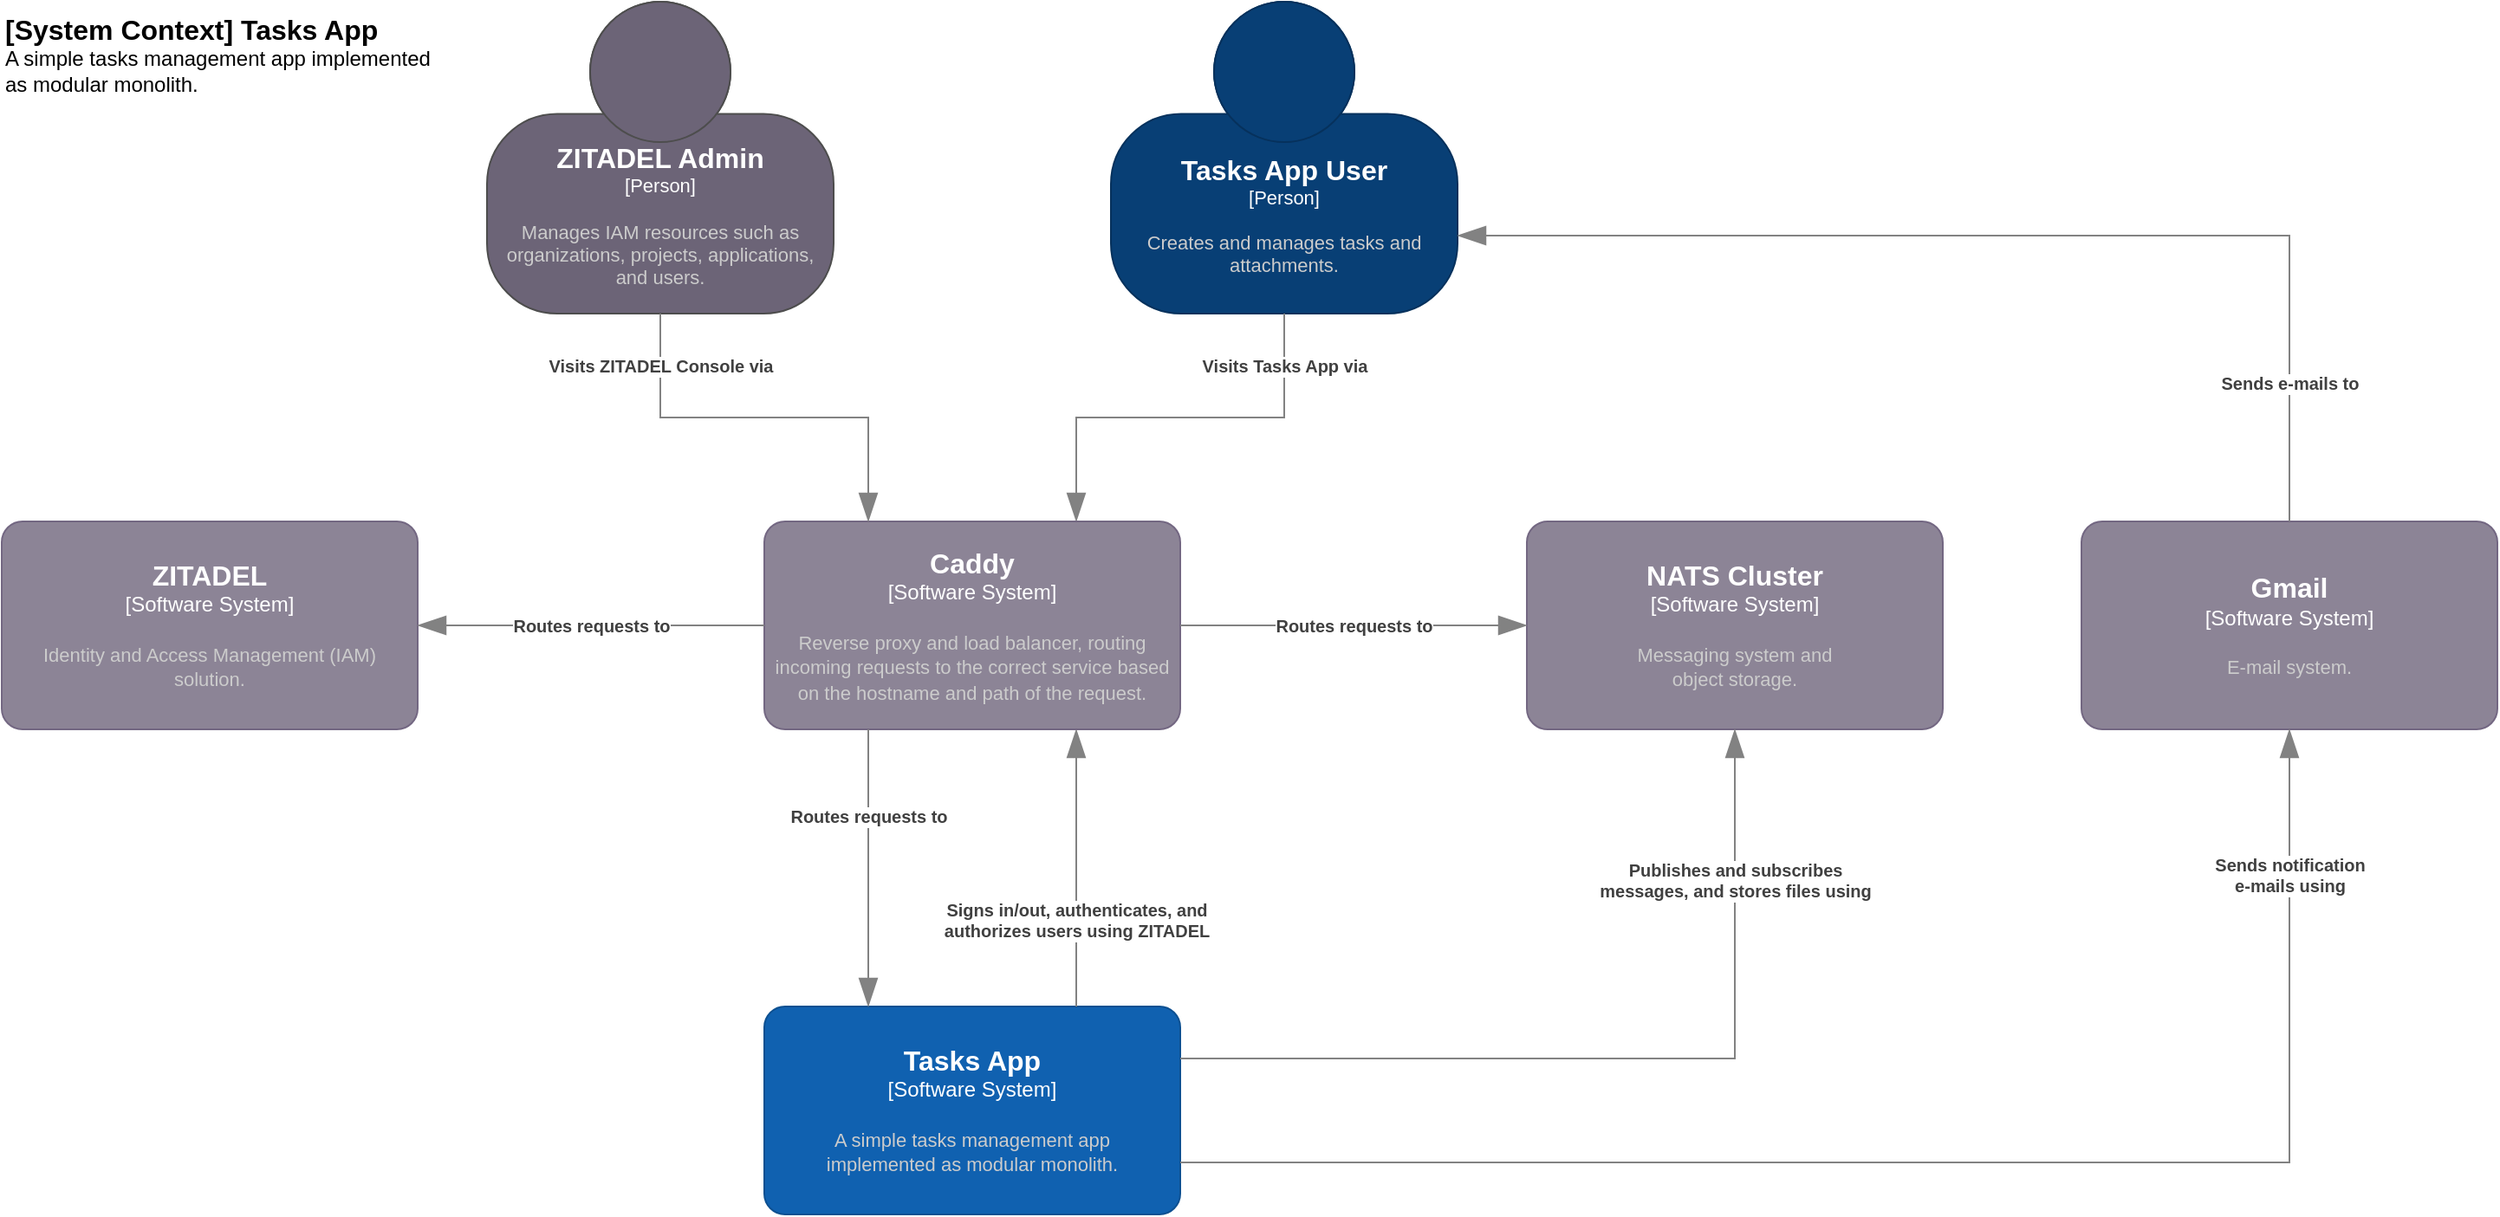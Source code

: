 <mxfile version="22.1.21" type="device" pages="3">
  <diagram name="System Context" id="XlPYS_4A5VnmCC2oOMkV">
    <mxGraphModel dx="1546" dy="1774" grid="1" gridSize="10" guides="1" tooltips="1" connect="1" arrows="1" fold="1" page="1" pageScale="1" pageWidth="1169" pageHeight="827" math="0" shadow="0">
      <root>
        <mxCell id="0" />
        <mxCell id="1" parent="0" />
        <object placeholders="1" c4Name="Tasks App User" c4Type="Person" c4Description="Creates and manages tasks and attachments." label="&lt;font style=&quot;font-size: 16px&quot;&gt;&lt;b&gt;%c4Name%&lt;/b&gt;&lt;/font&gt;&lt;div&gt;[%c4Type%]&lt;/div&gt;&lt;br&gt;&lt;div&gt;&lt;font style=&quot;font-size: 11px&quot;&gt;&lt;font color=&quot;#cccccc&quot;&gt;%c4Description%&lt;/font&gt;&lt;/div&gt;" id="_h9xBImqfTWDxrtv3yON-1">
          <mxCell style="html=1;fontSize=11;dashed=0;whiteSpace=wrap;fillColor=#083F75;strokeColor=#06315C;fontColor=#ffffff;shape=mxgraph.c4.person2;align=center;metaEdit=1;points=[[0.5,0,0],[1,0.5,0],[1,0.75,0],[0.75,1,0],[0.5,1,0],[0.25,1,0],[0,0.75,0],[0,0.5,0]];resizable=0;" parent="1" vertex="1">
            <mxGeometry x="680" y="-780" width="200" height="180" as="geometry" />
          </mxCell>
        </object>
        <object placeholders="1" c4Name="Tasks App" c4Type="Software System" c4Description="A simple tasks management app&#xa;implemented as modular monolith." label="&lt;font style=&quot;font-size: 16px&quot;&gt;&lt;b&gt;%c4Name%&lt;/b&gt;&lt;/font&gt;&lt;div&gt;[%c4Type%]&lt;/div&gt;&lt;br&gt;&lt;div&gt;&lt;font style=&quot;font-size: 11px&quot;&gt;&lt;font color=&quot;#cccccc&quot;&gt;%c4Description%&lt;/font&gt;&lt;/div&gt;" id="_h9xBImqfTWDxrtv3yON-2">
          <mxCell style="rounded=1;whiteSpace=wrap;html=1;labelBackgroundColor=none;fillColor=#1061B0;fontColor=#ffffff;align=center;arcSize=10;strokeColor=#0D5091;metaEdit=1;resizable=0;points=[[0.25,0,0],[0.5,0,0],[0.75,0,0],[1,0.25,0],[1,0.5,0],[1,0.75,0],[0.75,1,0],[0.5,1,0],[0.25,1,0],[0,0.75,0],[0,0.5,0],[0,0.25,0]];" parent="1" vertex="1">
            <mxGeometry x="480" y="-200" width="240" height="120" as="geometry" />
          </mxCell>
        </object>
        <object placeholders="1" c4Name="Gmail" c4Type="Software System" c4Description="E-mail system." label="&lt;font style=&quot;font-size: 16px&quot;&gt;&lt;b&gt;%c4Name%&lt;/b&gt;&lt;/font&gt;&lt;div&gt;[%c4Type%]&lt;/div&gt;&lt;br&gt;&lt;div&gt;&lt;font style=&quot;font-size: 11px&quot;&gt;&lt;font color=&quot;#cccccc&quot;&gt;%c4Description%&lt;/font&gt;&lt;/div&gt;" id="_h9xBImqfTWDxrtv3yON-5">
          <mxCell style="rounded=1;whiteSpace=wrap;html=1;labelBackgroundColor=none;fillColor=#8C8496;fontColor=#ffffff;align=center;arcSize=10;strokeColor=#736782;metaEdit=1;resizable=0;points=[[0.25,0,0],[0.5,0,0],[0.75,0,0],[1,0.25,0],[1,0.5,0],[1,0.75,0],[0.75,1,0],[0.5,1,0],[0.25,1,0],[0,0.75,0],[0,0.5,0],[0,0.25,0]];" parent="1" vertex="1">
            <mxGeometry x="1240" y="-480" width="240" height="120" as="geometry" />
          </mxCell>
        </object>
        <object placeholders="1" c4Name="NATS Cluster" c4Type="Software System" c4Description="Messaging system and&#xa;object storage." label="&lt;font style=&quot;font-size: 16px&quot;&gt;&lt;b&gt;%c4Name%&lt;/b&gt;&lt;/font&gt;&lt;div&gt;[%c4Type%]&lt;/div&gt;&lt;br&gt;&lt;div&gt;&lt;font style=&quot;font-size: 11px&quot;&gt;&lt;font color=&quot;#cccccc&quot;&gt;%c4Description%&lt;/font&gt;&lt;/div&gt;" id="_h9xBImqfTWDxrtv3yON-8">
          <mxCell style="rounded=1;whiteSpace=wrap;html=1;labelBackgroundColor=none;fillColor=#8C8496;fontColor=#ffffff;align=center;arcSize=10;strokeColor=#736782;metaEdit=1;resizable=0;points=[[0.25,0,0],[0.5,0,0],[0.75,0,0],[1,0.25,0],[1,0.5,0],[1,0.75,0],[0.75,1,0],[0.5,1,0],[0.25,1,0],[0,0.75,0],[0,0.5,0],[0,0.25,0]];" parent="1" vertex="1">
            <mxGeometry x="920" y="-480" width="240" height="120" as="geometry" />
          </mxCell>
        </object>
        <object placeholders="1" c4Name="ZITADEL" c4Type="Software System" c4Description="Identity and Access Management (IAM)&#xa;solution." label="&lt;font style=&quot;font-size: 16px&quot;&gt;&lt;b&gt;%c4Name%&lt;/b&gt;&lt;/font&gt;&lt;div&gt;[%c4Type%]&lt;/div&gt;&lt;br&gt;&lt;div&gt;&lt;font style=&quot;font-size: 11px&quot;&gt;&lt;font color=&quot;#cccccc&quot;&gt;%c4Description%&lt;/font&gt;&lt;/div&gt;" id="_h9xBImqfTWDxrtv3yON-11">
          <mxCell style="rounded=1;whiteSpace=wrap;html=1;labelBackgroundColor=none;fillColor=#8C8496;fontColor=#ffffff;align=center;arcSize=10;strokeColor=#736782;metaEdit=1;resizable=0;points=[[0.25,0,0],[0.5,0,0],[0.75,0,0],[1,0.25,0],[1,0.5,0],[1,0.75,0],[0.75,1,0],[0.5,1,0],[0.25,1,0],[0,0.75,0],[0,0.5,0],[0,0.25,0]];" parent="1" vertex="1">
            <mxGeometry x="40" y="-480" width="240" height="120" as="geometry" />
          </mxCell>
        </object>
        <object placeholders="1" c4Name="[System Context] Tasks App" c4Type="ContainerScopeBoundary" c4Description="A simple tasks management app implemented as modular monolith." label="&lt;font style=&quot;font-size: 16px&quot;&gt;&lt;b&gt;&lt;div style=&quot;text-align: left&quot;&gt;%c4Name%&lt;/div&gt;&lt;/b&gt;&lt;/font&gt;&lt;div style=&quot;text-align: left&quot;&gt;%c4Description%&lt;/div&gt;" id="_h9xBImqfTWDxrtv3yON-14">
          <mxCell style="text;html=1;strokeColor=none;fillColor=none;align=left;verticalAlign=top;whiteSpace=wrap;rounded=0;metaEdit=1;allowArrows=0;resizable=1;rotatable=0;connectable=0;recursiveResize=0;expand=0;pointerEvents=0;points=[[0.25,0,0],[0.5,0,0],[0.75,0,0],[1,0.25,0],[1,0.5,0],[1,0.75,0],[0.75,1,0],[0.5,1,0],[0.25,1,0],[0,0.75,0],[0,0.5,0],[0,0.25,0]];" parent="1" vertex="1">
            <mxGeometry x="40" y="-780" width="260" height="40" as="geometry" />
          </mxCell>
        </object>
        <object placeholders="1" c4Type="Relationship" c4Description="Visits Tasks App via" label="&lt;div style=&quot;text-align: left&quot;&gt;&lt;div style=&quot;text-align: center&quot;&gt;&lt;b&gt;%c4Description%&lt;/b&gt;&lt;/div&gt;" id="_h9xBImqfTWDxrtv3yON-15">
          <mxCell style="endArrow=blockThin;html=1;fontSize=10;fontColor=#404040;strokeWidth=1;endFill=1;strokeColor=#828282;elbow=vertical;metaEdit=1;endSize=14;startSize=14;jumpStyle=arc;jumpSize=16;rounded=0;edgeStyle=orthogonalEdgeStyle;exitX=0.5;exitY=1;exitDx=0;exitDy=0;exitPerimeter=0;entryX=0.75;entryY=0;entryDx=0;entryDy=0;entryPerimeter=0;" parent="1" source="_h9xBImqfTWDxrtv3yON-1" target="1idBRw_XjIt5uB5Uh0W1-1" edge="1">
            <mxGeometry x="-0.75" width="240" relative="1" as="geometry">
              <mxPoint x="400" y="-80" as="sourcePoint" />
              <mxPoint x="640" y="-80" as="targetPoint" />
              <mxPoint as="offset" />
            </mxGeometry>
          </mxCell>
        </object>
        <object placeholders="1" c4Type="Relationship" c4Description="Sends notification&#xa;e-mails using" label="&lt;div style=&quot;text-align: left&quot;&gt;&lt;div style=&quot;text-align: center&quot;&gt;&lt;b&gt;%c4Description%&lt;/b&gt;&lt;/div&gt;" id="_h9xBImqfTWDxrtv3yON-16">
          <mxCell style="endArrow=blockThin;html=1;fontSize=10;fontColor=#404040;strokeWidth=1;endFill=1;strokeColor=#828282;elbow=vertical;metaEdit=1;endSize=14;startSize=14;jumpStyle=arc;jumpSize=16;rounded=0;edgeStyle=orthogonalEdgeStyle;exitX=1;exitY=0.75;exitDx=0;exitDy=0;exitPerimeter=0;entryX=0.5;entryY=1;entryDx=0;entryDy=0;entryPerimeter=0;" parent="1" source="_h9xBImqfTWDxrtv3yON-2" target="_h9xBImqfTWDxrtv3yON-5" edge="1">
            <mxGeometry x="0.812" width="240" relative="1" as="geometry">
              <mxPoint x="740" y="-170.5" as="sourcePoint" />
              <mxPoint x="860" y="-110" as="targetPoint" />
              <mxPoint as="offset" />
            </mxGeometry>
          </mxCell>
        </object>
        <object placeholders="1" c4Type="Relationship" c4Description="Publishes and subscribes&#xa;messages, and stores files using" label="&lt;div style=&quot;text-align: left&quot;&gt;&lt;div style=&quot;text-align: center&quot;&gt;&lt;b&gt;%c4Description%&lt;/b&gt;&lt;/div&gt;" id="_h9xBImqfTWDxrtv3yON-17">
          <mxCell style="endArrow=blockThin;html=1;fontSize=10;fontColor=#404040;strokeWidth=1;endFill=1;strokeColor=#828282;elbow=vertical;metaEdit=1;endSize=14;startSize=14;jumpStyle=arc;jumpSize=16;rounded=0;edgeStyle=orthogonalEdgeStyle;entryX=0.5;entryY=1;entryDx=0;entryDy=0;entryPerimeter=0;exitX=1;exitY=0.25;exitDx=0;exitDy=0;exitPerimeter=0;" parent="1" source="_h9xBImqfTWDxrtv3yON-2" target="_h9xBImqfTWDxrtv3yON-8" edge="1">
            <mxGeometry x="0.66" width="240" relative="1" as="geometry">
              <mxPoint x="340" y="-80" as="sourcePoint" />
              <mxPoint x="580" y="-80" as="targetPoint" />
              <mxPoint as="offset" />
            </mxGeometry>
          </mxCell>
        </object>
        <object placeholders="1" c4Type="Relationship" c4Description="Signs in/out, authenticates, and&#xa;authorizes users using ZITADEL" label="&lt;div style=&quot;text-align: left&quot;&gt;&lt;div style=&quot;text-align: center&quot;&gt;&lt;b&gt;%c4Description%&lt;/b&gt;&lt;/div&gt;" id="_h9xBImqfTWDxrtv3yON-18">
          <mxCell style="endArrow=blockThin;html=1;fontSize=10;fontColor=#404040;strokeWidth=1;endFill=1;strokeColor=#828282;elbow=vertical;metaEdit=1;endSize=14;startSize=14;jumpStyle=arc;jumpSize=16;rounded=0;edgeStyle=orthogonalEdgeStyle;entryX=0.75;entryY=1;entryDx=0;entryDy=0;entryPerimeter=0;exitX=0.75;exitY=0;exitDx=0;exitDy=0;exitPerimeter=0;" parent="1" source="_h9xBImqfTWDxrtv3yON-2" target="1idBRw_XjIt5uB5Uh0W1-1" edge="1">
            <mxGeometry x="-0.375" width="240" relative="1" as="geometry">
              <mxPoint x="340" y="-80" as="sourcePoint" />
              <mxPoint x="580" y="-80" as="targetPoint" />
              <mxPoint as="offset" />
            </mxGeometry>
          </mxCell>
        </object>
        <object placeholders="1" c4Type="Relationship" c4Description="Sends e-mails to" label="&lt;div style=&quot;text-align: left&quot;&gt;&lt;div style=&quot;text-align: center&quot;&gt;&lt;b&gt;%c4Description%&lt;/b&gt;&lt;/div&gt;" id="_h9xBImqfTWDxrtv3yON-19">
          <mxCell style="endArrow=blockThin;html=1;fontSize=10;fontColor=#404040;strokeWidth=1;endFill=1;strokeColor=#828282;elbow=vertical;metaEdit=1;endSize=14;startSize=14;jumpStyle=arc;jumpSize=16;rounded=0;edgeStyle=orthogonalEdgeStyle;entryX=1;entryY=0.75;entryDx=0;entryDy=0;entryPerimeter=0;exitX=0.5;exitY=0;exitDx=0;exitDy=0;exitPerimeter=0;" parent="1" source="_h9xBImqfTWDxrtv3yON-5" target="_h9xBImqfTWDxrtv3yON-1" edge="1">
            <mxGeometry x="-0.752" width="240" relative="1" as="geometry">
              <mxPoint x="810" y="100" as="sourcePoint" />
              <mxPoint x="1140" y="-180.5" as="targetPoint" />
              <mxPoint as="offset" />
              <Array as="points">
                <mxPoint x="1360" y="-645" />
              </Array>
            </mxGeometry>
          </mxCell>
        </object>
        <object placeholders="1" c4Name="Caddy" c4Type="Software System" c4Description="Reverse proxy and load balancer, routing incoming requests to the correct service based on the hostname and path of the request." label="&lt;font style=&quot;font-size: 16px&quot;&gt;&lt;b&gt;%c4Name%&lt;/b&gt;&lt;/font&gt;&lt;div&gt;[%c4Type%]&lt;/div&gt;&lt;br&gt;&lt;div&gt;&lt;font style=&quot;font-size: 11px&quot;&gt;&lt;font color=&quot;#cccccc&quot;&gt;%c4Description%&lt;/font&gt;&lt;/div&gt;" id="1idBRw_XjIt5uB5Uh0W1-1">
          <mxCell style="rounded=1;whiteSpace=wrap;html=1;labelBackgroundColor=none;fillColor=#8C8496;fontColor=#ffffff;align=center;arcSize=10;strokeColor=#736782;metaEdit=1;resizable=0;points=[[0.25,0,0],[0.5,0,0],[0.75,0,0],[1,0.25,0],[1,0.5,0],[1,0.75,0],[0.75,1,0],[0.5,1,0],[0.25,1,0],[0,0.75,0],[0,0.5,0],[0,0.25,0]];" parent="1" vertex="1">
            <mxGeometry x="480" y="-480" width="240" height="120" as="geometry" />
          </mxCell>
        </object>
        <object placeholders="1" c4Type="Relationship" c4Description="Routes requests to" label="&lt;div style=&quot;text-align: left&quot;&gt;&lt;div style=&quot;text-align: center&quot;&gt;&lt;b&gt;%c4Description%&lt;/b&gt;&lt;/div&gt;" id="1idBRw_XjIt5uB5Uh0W1-2">
          <mxCell style="endArrow=blockThin;html=1;fontSize=10;fontColor=#404040;strokeWidth=1;endFill=1;strokeColor=#828282;elbow=vertical;metaEdit=1;endSize=14;startSize=14;jumpStyle=arc;jumpSize=16;rounded=0;edgeStyle=orthogonalEdgeStyle;exitX=0.25;exitY=1;exitDx=0;exitDy=0;exitPerimeter=0;entryX=0.25;entryY=0;entryDx=0;entryDy=0;entryPerimeter=0;" parent="1" source="1idBRw_XjIt5uB5Uh0W1-1" target="_h9xBImqfTWDxrtv3yON-2" edge="1">
            <mxGeometry x="-0.375" width="240" relative="1" as="geometry">
              <mxPoint x="580" y="-290" as="sourcePoint" />
              <mxPoint x="820" y="-290" as="targetPoint" />
              <mxPoint as="offset" />
            </mxGeometry>
          </mxCell>
        </object>
        <object placeholders="1" c4Type="Relationship" c4Description="Routes requests to" label="&lt;div style=&quot;text-align: left&quot;&gt;&lt;div style=&quot;text-align: center&quot;&gt;&lt;b&gt;%c4Description%&lt;/b&gt;&lt;/div&gt;" id="1idBRw_XjIt5uB5Uh0W1-3">
          <mxCell style="endArrow=blockThin;html=1;fontSize=10;fontColor=#404040;strokeWidth=1;endFill=1;strokeColor=#828282;elbow=vertical;metaEdit=1;endSize=14;startSize=14;jumpStyle=arc;jumpSize=16;rounded=0;edgeStyle=orthogonalEdgeStyle;exitX=0;exitY=0.5;exitDx=0;exitDy=0;exitPerimeter=0;entryX=1;entryY=0.5;entryDx=0;entryDy=0;entryPerimeter=0;" parent="1" source="1idBRw_XjIt5uB5Uh0W1-1" target="_h9xBImqfTWDxrtv3yON-11" edge="1">
            <mxGeometry width="240" relative="1" as="geometry">
              <mxPoint x="580" y="-290" as="sourcePoint" />
              <mxPoint x="820" y="-290" as="targetPoint" />
              <mxPoint as="offset" />
            </mxGeometry>
          </mxCell>
        </object>
        <object placeholders="1" c4Type="Relationship" c4Description="Routes requests to" label="&lt;div style=&quot;text-align: left&quot;&gt;&lt;div style=&quot;text-align: center&quot;&gt;&lt;b&gt;%c4Description%&lt;/b&gt;&lt;/div&gt;" id="1idBRw_XjIt5uB5Uh0W1-4">
          <mxCell style="endArrow=blockThin;html=1;fontSize=10;fontColor=#404040;strokeWidth=1;endFill=1;strokeColor=#828282;elbow=vertical;metaEdit=1;endSize=14;startSize=14;jumpStyle=arc;jumpSize=16;rounded=0;edgeStyle=orthogonalEdgeStyle;exitX=1;exitY=0.5;exitDx=0;exitDy=0;exitPerimeter=0;entryX=0;entryY=0.5;entryDx=0;entryDy=0;entryPerimeter=0;" parent="1" source="1idBRw_XjIt5uB5Uh0W1-1" target="_h9xBImqfTWDxrtv3yON-8" edge="1">
            <mxGeometry width="240" relative="1" as="geometry">
              <mxPoint x="830" y="-340" as="sourcePoint" />
              <mxPoint x="1070" y="-340" as="targetPoint" />
              <mxPoint as="offset" />
              <Array as="points">
                <mxPoint x="910" y="-420" />
                <mxPoint x="910" y="-420" />
              </Array>
            </mxGeometry>
          </mxCell>
        </object>
        <object placeholders="1" c4Name="ZITADEL Admin" c4Type="Person" c4Description="Manages IAM resources such as organizations, projects, applications, and users." label="&lt;font style=&quot;font-size: 16px&quot;&gt;&lt;b&gt;%c4Name%&lt;/b&gt;&lt;/font&gt;&lt;div&gt;[%c4Type%]&lt;/div&gt;&lt;br&gt;&lt;div&gt;&lt;font style=&quot;font-size: 11px&quot;&gt;&lt;font color=&quot;#cccccc&quot;&gt;%c4Description%&lt;/font&gt;&lt;/div&gt;" id="mF-NgAQdmtwWrNJOJmNA-1">
          <mxCell style="html=1;fontSize=11;dashed=0;whiteSpace=wrap;fillColor=#6C6477;strokeColor=#4D4D4D;fontColor=#ffffff;shape=mxgraph.c4.person2;align=center;metaEdit=1;points=[[0.5,0,0],[1,0.5,0],[1,0.75,0],[0.75,1,0],[0.5,1,0],[0.25,1,0],[0,0.75,0],[0,0.5,0]];resizable=0;" parent="1" vertex="1">
            <mxGeometry x="320" y="-780" width="200" height="180" as="geometry" />
          </mxCell>
        </object>
        <object placeholders="1" c4Type="Relationship" c4Description="Visits ZITADEL Console via" label="&lt;div style=&quot;text-align: left&quot;&gt;&lt;div style=&quot;text-align: center&quot;&gt;&lt;b&gt;%c4Description%&lt;/b&gt;&lt;/div&gt;" id="mF-NgAQdmtwWrNJOJmNA-2">
          <mxCell style="endArrow=blockThin;html=1;fontSize=10;fontColor=#404040;strokeWidth=1;endFill=1;strokeColor=#828282;elbow=vertical;metaEdit=1;endSize=14;startSize=14;jumpStyle=arc;jumpSize=16;rounded=0;edgeStyle=orthogonalEdgeStyle;exitX=0.5;exitY=1;exitDx=0;exitDy=0;exitPerimeter=0;entryX=0.25;entryY=0;entryDx=0;entryDy=0;entryPerimeter=0;" parent="1" source="mF-NgAQdmtwWrNJOJmNA-1" target="1idBRw_XjIt5uB5Uh0W1-1" edge="1">
            <mxGeometry x="-0.75" width="240" relative="1" as="geometry">
              <mxPoint x="140" y="-500" as="sourcePoint" />
              <mxPoint x="380" y="-500" as="targetPoint" />
              <mxPoint as="offset" />
            </mxGeometry>
          </mxCell>
        </object>
      </root>
    </mxGraphModel>
  </diagram>
  <diagram name="Container" id="3bFY-v2gpz4hjyyzWPnO">
    <mxGraphModel dx="3884" dy="1774" grid="1" gridSize="10" guides="1" tooltips="1" connect="1" arrows="1" fold="1" page="1" pageScale="1" pageWidth="1169" pageHeight="827" math="0" shadow="0">
      <root>
        <mxCell id="0EGuj5oDU48Y0qLMwtgn-0" />
        <mxCell id="0EGuj5oDU48Y0qLMwtgn-1" parent="0EGuj5oDU48Y0qLMwtgn-0" />
        <object placeholders="1" c4Name="Tasks App User" c4Type="Person" c4Description="Creates and manages tasks and attachments." label="&lt;font style=&quot;font-size: 16px&quot;&gt;&lt;b&gt;%c4Name%&lt;/b&gt;&lt;/font&gt;&lt;div&gt;[%c4Type%]&lt;/div&gt;&lt;br&gt;&lt;div&gt;&lt;font style=&quot;font-size: 11px&quot;&gt;&lt;font color=&quot;#cccccc&quot;&gt;%c4Description%&lt;/font&gt;&lt;/div&gt;" id="0EGuj5oDU48Y0qLMwtgn-2">
          <mxCell style="html=1;fontSize=11;dashed=0;whiteSpace=wrap;fillColor=#083F75;strokeColor=#06315C;fontColor=#ffffff;shape=mxgraph.c4.person2;align=center;metaEdit=1;points=[[0.5,0,0],[1,0.5,0],[1,0.75,0],[0.75,1,0],[0.5,1,0],[0.25,1,0],[0,0.75,0],[0,0.5,0]];resizable=0;" parent="0EGuj5oDU48Y0qLMwtgn-1" vertex="1">
            <mxGeometry x="-1640" y="-780" width="200" height="180" as="geometry" />
          </mxCell>
        </object>
        <object placeholders="1" c4Name="Gmail" c4Type="Software System" c4Description="E-mail system." label="&lt;font style=&quot;font-size: 16px&quot;&gt;&lt;b&gt;%c4Name%&lt;/b&gt;&lt;/font&gt;&lt;div&gt;[%c4Type%]&lt;/div&gt;&lt;br&gt;&lt;div&gt;&lt;font style=&quot;font-size: 11px&quot;&gt;&lt;font color=&quot;#cccccc&quot;&gt;%c4Description%&lt;/font&gt;&lt;/div&gt;" id="0EGuj5oDU48Y0qLMwtgn-3">
          <mxCell style="rounded=1;whiteSpace=wrap;html=1;labelBackgroundColor=none;fillColor=#8C8496;fontColor=#ffffff;align=center;arcSize=10;strokeColor=#736782;metaEdit=1;resizable=0;points=[[0.25,0,0],[0.5,0,0],[0.75,0,0],[1,0.25,0],[1,0.5,0],[1,0.75,0],[0.75,1,0],[0.5,1,0],[0.25,1,0],[0,0.75,0],[0,0.5,0],[0,0.25,0]];" parent="0EGuj5oDU48Y0qLMwtgn-1" vertex="1">
            <mxGeometry x="-1080" y="-480" width="240" height="120" as="geometry" />
          </mxCell>
        </object>
        <object placeholders="1" c4Name="NATS Cluster" c4Type="Software System" c4Description="Messaging system and&#xa;object storage." label="&lt;font style=&quot;font-size: 16px&quot;&gt;&lt;b&gt;%c4Name%&lt;/b&gt;&lt;/font&gt;&lt;div&gt;[%c4Type%]&lt;/div&gt;&lt;br&gt;&lt;div&gt;&lt;font style=&quot;font-size: 11px&quot;&gt;&lt;font color=&quot;#cccccc&quot;&gt;%c4Description%&lt;/font&gt;&lt;/div&gt;" id="0EGuj5oDU48Y0qLMwtgn-4">
          <mxCell style="rounded=1;whiteSpace=wrap;html=1;labelBackgroundColor=none;fillColor=#8C8496;fontColor=#ffffff;align=center;arcSize=10;strokeColor=#736782;metaEdit=1;resizable=0;points=[[0.25,0,0],[0.5,0,0],[0.75,0,0],[1,0.25,0],[1,0.5,0],[1,0.75,0],[0.75,1,0],[0.5,1,0],[0.25,1,0],[0,0.75,0],[0,0.5,0],[0,0.25,0]];" parent="0EGuj5oDU48Y0qLMwtgn-1" vertex="1">
            <mxGeometry x="-1400" y="-480" width="240" height="120" as="geometry" />
          </mxCell>
        </object>
        <object placeholders="1" c4Name="ZITADEL" c4Type="Software System" c4Description="Identity and Access Management (IAM)&#xa;solution." label="&lt;font style=&quot;font-size: 16px&quot;&gt;&lt;b&gt;%c4Name%&lt;/b&gt;&lt;/font&gt;&lt;div&gt;[%c4Type%]&lt;/div&gt;&lt;br&gt;&lt;div&gt;&lt;font style=&quot;font-size: 11px&quot;&gt;&lt;font color=&quot;#cccccc&quot;&gt;%c4Description%&lt;/font&gt;&lt;/div&gt;" id="0EGuj5oDU48Y0qLMwtgn-5">
          <mxCell style="rounded=1;whiteSpace=wrap;html=1;labelBackgroundColor=none;fillColor=#8C8496;fontColor=#ffffff;align=center;arcSize=10;strokeColor=#736782;metaEdit=1;resizable=0;points=[[0.25,0,0],[0.5,0,0],[0.75,0,0],[1,0.25,0],[1,0.5,0],[1,0.75,0],[0.75,1,0],[0.5,1,0],[0.25,1,0],[0,0.75,0],[0,0.5,0],[0,0.25,0]];" parent="0EGuj5oDU48Y0qLMwtgn-1" vertex="1">
            <mxGeometry x="-2280" y="-480" width="240" height="120" as="geometry" />
          </mxCell>
        </object>
        <object placeholders="1" c4Type="Database" c4Container="Container" c4Technology="PostgreSQL" c4Description="Stores tasks and&#xa;attachment metadata." label="&lt;font style=&quot;font-size: 16px&quot;&gt;&lt;b&gt;%c4Type%&lt;/b&gt;&lt;/font&gt;&lt;div&gt;[%c4Container%:&amp;nbsp;%c4Technology%]&lt;/div&gt;&lt;br&gt;&lt;div&gt;&lt;font style=&quot;font-size: 11px&quot;&gt;&lt;font color=&quot;#E6E6E6&quot;&gt;%c4Description%&lt;/font&gt;&lt;/div&gt;" id="0EGuj5oDU48Y0qLMwtgn-11">
          <mxCell style="shape=cylinder3;size=15;whiteSpace=wrap;html=1;boundedLbl=1;rounded=0;labelBackgroundColor=none;fillColor=#23A2D9;fontSize=12;fontColor=#ffffff;align=center;strokeColor=#0E7DAD;metaEdit=1;points=[[0.5,0,0],[1,0.25,0],[1,0.5,0],[1,0.75,0],[0.5,1,0],[0,0.75,0],[0,0.5,0],[0,0.25,0]];resizable=0;" parent="0EGuj5oDU48Y0qLMwtgn-1" vertex="1">
            <mxGeometry x="-1840" y="80" width="240" height="120" as="geometry" />
          </mxCell>
        </object>
        <object placeholders="1" c4Type="Relationship" c4Technology="PostgreSQL protocol, SQL" c4Description="Reads from and writes to" label="&lt;div style=&quot;text-align: left&quot;&gt;&lt;div style=&quot;text-align: center&quot;&gt;&lt;b&gt;%c4Description%&lt;/b&gt;&lt;/div&gt;&lt;div style=&quot;text-align: center&quot;&gt;[%c4Technology%]&lt;/div&gt;&lt;/div&gt;" id="0EGuj5oDU48Y0qLMwtgn-12">
          <mxCell style="endArrow=blockThin;html=1;fontSize=10;fontColor=#404040;strokeWidth=1;endFill=1;strokeColor=#828282;elbow=vertical;metaEdit=1;endSize=14;startSize=14;jumpStyle=arc;jumpSize=16;rounded=0;edgeStyle=orthogonalEdgeStyle;entryX=0.5;entryY=0;entryDx=0;entryDy=0;entryPerimeter=0;exitX=0.5;exitY=1;exitDx=0;exitDy=0;exitPerimeter=0;" parent="0EGuj5oDU48Y0qLMwtgn-1" target="0EGuj5oDU48Y0qLMwtgn-11" edge="1">
            <mxGeometry x="-0.004" width="240" relative="1" as="geometry">
              <mxPoint x="-1720" y="-40" as="sourcePoint" />
              <mxPoint x="-1340" y="-30" as="targetPoint" />
              <mxPoint as="offset" />
            </mxGeometry>
          </mxCell>
        </object>
        <object placeholders="1" c4Type="Relationship" c4Description="Sends e-mails to" label="&lt;div style=&quot;text-align: left&quot;&gt;&lt;div style=&quot;text-align: center&quot;&gt;&lt;b&gt;%c4Description%&lt;/b&gt;&lt;/div&gt;" id="0EGuj5oDU48Y0qLMwtgn-14">
          <mxCell style="endArrow=blockThin;html=1;fontSize=10;fontColor=#404040;strokeWidth=1;endFill=1;strokeColor=#828282;elbow=vertical;metaEdit=1;endSize=14;startSize=14;jumpStyle=arc;jumpSize=16;rounded=0;edgeStyle=orthogonalEdgeStyle;entryX=1;entryY=0.75;entryDx=0;entryDy=0;entryPerimeter=0;exitX=0.5;exitY=0;exitDx=0;exitDy=0;exitPerimeter=0;" parent="0EGuj5oDU48Y0qLMwtgn-1" source="0EGuj5oDU48Y0qLMwtgn-3" target="0EGuj5oDU48Y0qLMwtgn-2" edge="1">
            <mxGeometry x="-0.752" width="240" relative="1" as="geometry">
              <mxPoint x="-1750" y="-30" as="sourcePoint" />
              <mxPoint x="-1510" y="-30" as="targetPoint" />
              <mxPoint as="offset" />
              <Array as="points">
                <mxPoint x="-960" y="-645" />
              </Array>
            </mxGeometry>
          </mxCell>
        </object>
        <object placeholders="1" c4Type="Relationship" c4Technology="NATS protocol" c4Description="Publishes and subscribes&#xa;messages, and stores files using" label="&lt;div style=&quot;text-align: left&quot;&gt;&lt;div style=&quot;text-align: center&quot;&gt;&lt;b&gt;%c4Description%&lt;/b&gt;&lt;/div&gt;&lt;div style=&quot;text-align: center&quot;&gt;[%c4Technology%]&lt;/div&gt;&lt;/div&gt;" id="0EGuj5oDU48Y0qLMwtgn-16">
          <mxCell style="endArrow=blockThin;html=1;fontSize=10;fontColor=#404040;strokeWidth=1;endFill=1;strokeColor=#828282;elbow=vertical;metaEdit=1;endSize=14;startSize=14;jumpStyle=arc;jumpSize=16;rounded=0;edgeStyle=orthogonalEdgeStyle;entryX=0.5;entryY=1;entryDx=0;entryDy=0;entryPerimeter=0;exitX=1;exitY=0.25;exitDx=0;exitDy=0;exitPerimeter=0;" parent="0EGuj5oDU48Y0qLMwtgn-1" source="y11EU8sCshGxY1wtrLDU-1" target="0EGuj5oDU48Y0qLMwtgn-4" edge="1">
            <mxGeometry x="0.6" width="240" relative="1" as="geometry">
              <mxPoint x="-1780" y="-40" as="sourcePoint" />
              <mxPoint x="-1510" y="190" as="targetPoint" />
              <mxPoint as="offset" />
              <Array as="points">
                <mxPoint x="-1280" y="-130" />
              </Array>
            </mxGeometry>
          </mxCell>
        </object>
        <object placeholders="1" c4Type="Relationship" c4Technology="HTTPS" c4Description="Signs in/out, authenticates, and&#xa;authorizes users using ZITADEL" label="&lt;div style=&quot;text-align: left&quot;&gt;&lt;div style=&quot;text-align: center&quot;&gt;&lt;b&gt;%c4Description%&lt;/b&gt;&lt;/div&gt;&lt;div style=&quot;text-align: center&quot;&gt;[%c4Technology%]&lt;/div&gt;&lt;/div&gt;" id="0EGuj5oDU48Y0qLMwtgn-17">
          <mxCell style="endArrow=blockThin;html=1;fontSize=10;fontColor=#404040;strokeWidth=1;endFill=1;strokeColor=#828282;elbow=vertical;metaEdit=1;endSize=14;startSize=14;jumpStyle=arc;jumpSize=16;rounded=0;edgeStyle=orthogonalEdgeStyle;entryX=0.75;entryY=1;entryDx=0;entryDy=0;entryPerimeter=0;exitX=0.75;exitY=0;exitDx=0;exitDy=0;exitPerimeter=0;" parent="0EGuj5oDU48Y0qLMwtgn-1" source="y11EU8sCshGxY1wtrLDU-1" target="0EGuj5oDU48Y0qLMwtgn-23" edge="1">
            <mxGeometry x="-0.1" width="240" relative="1" as="geometry">
              <mxPoint x="-2100" y="-160" as="sourcePoint" />
              <mxPoint x="-2150" y="190" as="targetPoint" />
              <Array as="points">
                <mxPoint x="-1660" y="-210" />
                <mxPoint x="-1660" y="-210" />
              </Array>
              <mxPoint as="offset" />
            </mxGeometry>
          </mxCell>
        </object>
        <object placeholders="1" c4Name="Caddy" c4Type="Software System" c4Description="Reverse proxy and load balancer, routing incoming requests to the correct service based on the hostname and path of the request." label="&lt;font style=&quot;font-size: 16px&quot;&gt;&lt;b&gt;%c4Name%&lt;/b&gt;&lt;/font&gt;&lt;div&gt;[%c4Type%]&lt;/div&gt;&lt;br&gt;&lt;div&gt;&lt;font style=&quot;font-size: 11px&quot;&gt;&lt;font color=&quot;#cccccc&quot;&gt;%c4Description%&lt;/font&gt;&lt;/div&gt;" id="0EGuj5oDU48Y0qLMwtgn-23">
          <mxCell style="rounded=1;whiteSpace=wrap;html=1;labelBackgroundColor=none;fillColor=#8C8496;fontColor=#ffffff;align=center;arcSize=10;strokeColor=#736782;metaEdit=1;resizable=0;points=[[0.25,0,0],[0.5,0,0],[0.75,0,0],[1,0.25,0],[1,0.5,0],[1,0.75,0],[0.75,1,0],[0.5,1,0],[0.25,1,0],[0,0.75,0],[0,0.5,0],[0,0.25,0]];" parent="0EGuj5oDU48Y0qLMwtgn-1" vertex="1">
            <mxGeometry x="-1840" y="-480" width="240" height="120" as="geometry" />
          </mxCell>
        </object>
        <object placeholders="1" c4Type="Relationship" c4Technology="HTTP" c4Description="Routes requests to" label="&lt;div style=&quot;text-align: left&quot;&gt;&lt;div style=&quot;text-align: center&quot;&gt;&lt;b&gt;%c4Description%&lt;/b&gt;&lt;/div&gt;&lt;div style=&quot;text-align: center&quot;&gt;[%c4Technology%]&lt;/div&gt;&lt;/div&gt;" id="0EGuj5oDU48Y0qLMwtgn-24">
          <mxCell style="endArrow=blockThin;html=1;fontSize=10;fontColor=#404040;strokeWidth=1;endFill=1;strokeColor=#828282;elbow=vertical;metaEdit=1;endSize=14;startSize=14;jumpStyle=arc;jumpSize=16;rounded=0;edgeStyle=orthogonalEdgeStyle;exitX=0.25;exitY=1;exitDx=0;exitDy=0;exitPerimeter=0;entryX=0.25;entryY=0;entryDx=0;entryDy=0;entryPerimeter=0;" parent="0EGuj5oDU48Y0qLMwtgn-1" source="0EGuj5oDU48Y0qLMwtgn-23" target="y11EU8sCshGxY1wtrLDU-1" edge="1">
            <mxGeometry x="-0.5" width="240" relative="1" as="geometry">
              <mxPoint x="-1690" y="-340" as="sourcePoint" />
              <mxPoint x="-2220" y="-160" as="targetPoint" />
              <mxPoint as="offset" />
              <Array as="points">
                <mxPoint x="-1780" y="-230" />
                <mxPoint x="-1780" y="-230" />
              </Array>
            </mxGeometry>
          </mxCell>
        </object>
        <object placeholders="1" c4Type="Relationship" c4Technology="HTTP" c4Description="Routes requests to" label="&lt;div style=&quot;text-align: left&quot;&gt;&lt;div style=&quot;text-align: center&quot;&gt;&lt;b&gt;%c4Description%&lt;/b&gt;&lt;/div&gt;&lt;div style=&quot;text-align: center&quot;&gt;[%c4Technology%]&lt;/div&gt;&lt;/div&gt;" id="0EGuj5oDU48Y0qLMwtgn-25">
          <mxCell style="endArrow=blockThin;html=1;fontSize=10;fontColor=#404040;strokeWidth=1;endFill=1;strokeColor=#828282;elbow=vertical;metaEdit=1;endSize=14;startSize=14;jumpStyle=arc;jumpSize=16;rounded=0;edgeStyle=orthogonalEdgeStyle;entryX=1;entryY=0.5;entryDx=0;entryDy=0;entryPerimeter=0;exitX=0;exitY=0.5;exitDx=0;exitDy=0;exitPerimeter=0;" parent="0EGuj5oDU48Y0qLMwtgn-1" source="0EGuj5oDU48Y0qLMwtgn-23" target="0EGuj5oDU48Y0qLMwtgn-5" edge="1">
            <mxGeometry width="240" relative="1" as="geometry">
              <mxPoint x="-1850" y="-390" as="sourcePoint" />
              <mxPoint x="-2520" y="-130" as="targetPoint" />
              <mxPoint as="offset" />
              <Array as="points">
                <mxPoint x="-2000" y="-420" />
                <mxPoint x="-2000" y="-420" />
              </Array>
            </mxGeometry>
          </mxCell>
        </object>
        <object placeholders="1" c4Type="Relationship" c4Technology="HTTPS, Web Socket" c4Description="Visits Tasks App via" label="&lt;div style=&quot;text-align: left&quot;&gt;&lt;div style=&quot;text-align: center&quot;&gt;&lt;b&gt;%c4Description%&lt;/b&gt;&lt;/div&gt;&lt;div style=&quot;text-align: center&quot;&gt;[%c4Technology%]&lt;/div&gt;&lt;/div&gt;" id="0EGuj5oDU48Y0qLMwtgn-26">
          <mxCell style="endArrow=blockThin;html=1;fontSize=10;fontColor=#404040;strokeWidth=1;endFill=1;strokeColor=#828282;elbow=vertical;metaEdit=1;endSize=14;startSize=14;jumpStyle=arc;jumpSize=16;rounded=0;edgeStyle=orthogonalEdgeStyle;entryX=0.75;entryY=0;entryDx=0;entryDy=0;entryPerimeter=0;exitX=0.5;exitY=1;exitDx=0;exitDy=0;exitPerimeter=0;" parent="0EGuj5oDU48Y0qLMwtgn-1" source="0EGuj5oDU48Y0qLMwtgn-2" target="0EGuj5oDU48Y0qLMwtgn-23" edge="1">
            <mxGeometry x="-0.75" width="240" relative="1" as="geometry">
              <mxPoint x="-1820" y="-379" as="sourcePoint" />
              <mxPoint x="-1790" y="-270" as="targetPoint" />
              <mxPoint as="offset" />
            </mxGeometry>
          </mxCell>
        </object>
        <object placeholders="1" c4Type="Relationship" c4Technology="Web Socket" c4Description="Routes requests to" label="&lt;div style=&quot;text-align: left&quot;&gt;&lt;div style=&quot;text-align: center&quot;&gt;&lt;b&gt;%c4Description%&lt;/b&gt;&lt;/div&gt;&lt;div style=&quot;text-align: center&quot;&gt;[%c4Technology%]&lt;/div&gt;&lt;/div&gt;" id="0EGuj5oDU48Y0qLMwtgn-27">
          <mxCell style="endArrow=blockThin;html=1;fontSize=10;fontColor=#404040;strokeWidth=1;endFill=1;strokeColor=#828282;elbow=vertical;metaEdit=1;endSize=14;startSize=14;jumpStyle=arc;jumpSize=16;rounded=0;edgeStyle=orthogonalEdgeStyle;exitX=1;exitY=0.5;exitDx=0;exitDy=0;exitPerimeter=0;entryX=0;entryY=0.5;entryDx=0;entryDy=0;entryPerimeter=0;" parent="0EGuj5oDU48Y0qLMwtgn-1" source="0EGuj5oDU48Y0qLMwtgn-23" target="0EGuj5oDU48Y0qLMwtgn-4" edge="1">
            <mxGeometry width="240" relative="1" as="geometry">
              <mxPoint x="-2510" y="-290" as="sourcePoint" />
              <mxPoint x="-2270" y="-290" as="targetPoint" />
              <Array as="points" />
              <mxPoint as="offset" />
            </mxGeometry>
          </mxCell>
        </object>
        <object placeholders="1" c4Name="ZITADEL Admin" c4Type="Person" c4Description="Manages IAM resources such as organizations, projects, applications, and users." label="&lt;font style=&quot;font-size: 16px&quot;&gt;&lt;b&gt;%c4Name%&lt;/b&gt;&lt;/font&gt;&lt;div&gt;[%c4Type%]&lt;/div&gt;&lt;br&gt;&lt;div&gt;&lt;font style=&quot;font-size: 11px&quot;&gt;&lt;font color=&quot;#cccccc&quot;&gt;%c4Description%&lt;/font&gt;&lt;/div&gt;" id="0EGuj5oDU48Y0qLMwtgn-28">
          <mxCell style="html=1;fontSize=11;dashed=0;whiteSpace=wrap;fillColor=#6C6477;strokeColor=#4D4D4D;fontColor=#ffffff;shape=mxgraph.c4.person2;align=center;metaEdit=1;points=[[0.5,0,0],[1,0.5,0],[1,0.75,0],[0.75,1,0],[0.5,1,0],[0.25,1,0],[0,0.75,0],[0,0.5,0]];resizable=0;" parent="0EGuj5oDU48Y0qLMwtgn-1" vertex="1">
            <mxGeometry x="-2000" y="-780" width="200" height="180" as="geometry" />
          </mxCell>
        </object>
        <object placeholders="1" c4Type="Relationship" c4Technology="HTTPS" c4Description="Visits ZITADEL Console via" label="&lt;div style=&quot;text-align: left&quot;&gt;&lt;div style=&quot;text-align: center&quot;&gt;&lt;b&gt;%c4Description%&lt;/b&gt;&lt;/div&gt;&lt;div style=&quot;text-align: center&quot;&gt;[%c4Technology%]&lt;/div&gt;&lt;/div&gt;" id="0EGuj5oDU48Y0qLMwtgn-29">
          <mxCell style="endArrow=blockThin;html=1;fontSize=10;fontColor=#404040;strokeWidth=1;endFill=1;strokeColor=#828282;elbow=vertical;metaEdit=1;endSize=14;startSize=14;jumpStyle=arc;jumpSize=16;rounded=0;edgeStyle=orthogonalEdgeStyle;exitX=0.5;exitY=1;exitDx=0;exitDy=0;exitPerimeter=0;entryX=0.25;entryY=0;entryDx=0;entryDy=0;entryPerimeter=0;" parent="0EGuj5oDU48Y0qLMwtgn-1" source="0EGuj5oDU48Y0qLMwtgn-28" target="0EGuj5oDU48Y0qLMwtgn-23" edge="1">
            <mxGeometry x="-0.75" width="240" relative="1" as="geometry">
              <mxPoint x="-2010" y="-520" as="sourcePoint" />
              <mxPoint x="-1770" y="-520" as="targetPoint" />
              <mxPoint as="offset" />
            </mxGeometry>
          </mxCell>
        </object>
        <object placeholders="1" c4Type="Relationship" c4Technology="SMTP" c4Description="Sends notification&#xa;e-mails using" label="&lt;div style=&quot;text-align: left&quot;&gt;&lt;div style=&quot;text-align: center&quot;&gt;&lt;b&gt;%c4Description%&lt;/b&gt;&lt;/div&gt;&lt;div style=&quot;text-align: center&quot;&gt;[%c4Technology%]&lt;/div&gt;&lt;/div&gt;" id="0EGuj5oDU48Y0qLMwtgn-30">
          <mxCell style="endArrow=blockThin;html=1;fontSize=10;fontColor=#404040;strokeWidth=1;endFill=1;strokeColor=#828282;elbow=vertical;metaEdit=1;endSize=14;startSize=14;jumpStyle=arc;jumpSize=16;rounded=0;edgeStyle=orthogonalEdgeStyle;exitX=1;exitY=0.75;exitDx=0;exitDy=0;exitPerimeter=0;entryX=0.5;entryY=1;entryDx=0;entryDy=0;entryPerimeter=0;" parent="0EGuj5oDU48Y0qLMwtgn-1" source="y11EU8sCshGxY1wtrLDU-1" target="0EGuj5oDU48Y0qLMwtgn-3" edge="1">
            <mxGeometry x="0.763" width="240" relative="1" as="geometry">
              <mxPoint x="-1400" y="-100" as="sourcePoint" />
              <mxPoint x="-1130" y="190" as="targetPoint" />
              <mxPoint as="offset" />
              <Array as="points">
                <mxPoint x="-960" y="-70" />
              </Array>
            </mxGeometry>
          </mxCell>
        </object>
        <object placeholders="1" c4Name="[Container] Tasks App" c4Type="ContainerDiagramTitle" c4Description="A simple tasks management app implemented as modular monolith." label="&lt;font style=&quot;font-size: 16px&quot;&gt;&lt;b&gt;&lt;div style=&quot;text-align: left&quot;&gt;%c4Name%&lt;/div&gt;&lt;/b&gt;&lt;/font&gt;&lt;div style=&quot;text-align: left&quot;&gt;%c4Description%&lt;/div&gt;" id="y11EU8sCshGxY1wtrLDU-0">
          <mxCell style="text;html=1;strokeColor=none;fillColor=none;align=left;verticalAlign=top;whiteSpace=wrap;rounded=0;metaEdit=1;allowArrows=0;resizable=1;rotatable=0;connectable=0;recursiveResize=0;expand=0;pointerEvents=0;points=[[0.25,0,0],[0.5,0,0],[0.75,0,0],[1,0.25,0],[1,0.5,0],[1,0.75,0],[0.75,1,0],[0.5,1,0],[0.25,1,0],[0,0.75,0],[0,0.5,0],[0,0.25,0]];" vertex="1" parent="0EGuj5oDU48Y0qLMwtgn-1">
            <mxGeometry x="-2280" y="-780" width="260" height="40" as="geometry" />
          </mxCell>
        </object>
        <object placeholders="1" c4Name="Tasks App" c4Type="Container" c4Technology="Go, HTMX" c4Description="A simple tasks management app&#xa;implemented as modular monolith." label="&lt;font style=&quot;font-size: 16px&quot;&gt;&lt;b&gt;%c4Name%&lt;/b&gt;&lt;/font&gt;&lt;div&gt;[%c4Type%: %c4Technology%]&lt;/div&gt;&lt;br&gt;&lt;div&gt;&lt;font style=&quot;font-size: 11px&quot;&gt;&lt;font color=&quot;#E6E6E6&quot;&gt;%c4Description%&lt;/font&gt;&lt;/div&gt;" id="y11EU8sCshGxY1wtrLDU-1">
          <mxCell style="rounded=1;whiteSpace=wrap;html=1;fontSize=11;labelBackgroundColor=none;fillColor=#23A2D9;fontColor=#ffffff;align=center;arcSize=10;strokeColor=#0E7DAD;metaEdit=1;resizable=0;points=[[0.25,0,0],[0.5,0,0],[0.75,0,0],[1,0.25,0],[1,0.5,0],[1,0.75,0],[0.75,1,0],[0.5,1,0],[0.25,1,0],[0,0.75,0],[0,0.5,0],[0,0.25,0]];" vertex="1" parent="0EGuj5oDU48Y0qLMwtgn-1">
            <mxGeometry x="-1840" y="-160" width="240" height="120" as="geometry" />
          </mxCell>
        </object>
        <object placeholders="1" c4Name="Tasks App" c4Type="SystemScopeBoundary" c4Application="Software System" label="&lt;font style=&quot;font-size: 16px&quot;&gt;&lt;b&gt;&lt;div style=&quot;text-align: left&quot;&gt;%c4Name%&lt;/div&gt;&lt;/b&gt;&lt;/font&gt;&lt;div style=&quot;text-align: left&quot;&gt;[%c4Application%]&lt;/div&gt;" id="iEkY8ZRqoGN4PvAlUAFp-0">
          <mxCell style="rounded=1;fontSize=11;whiteSpace=wrap;html=1;dashed=1;arcSize=20;fillColor=none;strokeColor=#666666;fontColor=#333333;labelBackgroundColor=none;align=left;verticalAlign=bottom;labelBorderColor=none;spacingTop=0;spacing=10;dashPattern=8 4;metaEdit=1;rotatable=0;perimeter=rectanglePerimeter;noLabel=0;labelPadding=0;allowArrows=0;connectable=0;expand=0;recursiveResize=0;editable=1;pointerEvents=0;absoluteArcSize=1;points=[[0.25,0,0],[0.5,0,0],[0.75,0,0],[1,0.25,0],[1,0.5,0],[1,0.75,0],[0.75,1,0],[0.5,1,0],[0.25,1,0],[0,0.75,0],[0,0.5,0],[0,0.25,0]];" vertex="1" parent="0EGuj5oDU48Y0qLMwtgn-1">
            <mxGeometry x="-1880" y="-200" width="320" height="480" as="geometry" />
          </mxCell>
        </object>
      </root>
    </mxGraphModel>
  </diagram>
  <diagram name="Component" id="XXjYSrxOlgeyHtwUA68c">
    <mxGraphModel dx="3884" dy="1774" grid="1" gridSize="10" guides="1" tooltips="1" connect="1" arrows="1" fold="1" page="1" pageScale="1" pageWidth="1169" pageHeight="827" math="0" shadow="0">
      <root>
        <mxCell id="LMpZQQaymaiCCVewJ5oa-0" />
        <mxCell id="LMpZQQaymaiCCVewJ5oa-1" parent="LMpZQQaymaiCCVewJ5oa-0" />
        <object placeholders="1" c4Name="Tasks App User" c4Type="Person" c4Description="Creates and manages tasks and attachments." label="&lt;font style=&quot;font-size: 16px&quot;&gt;&lt;b&gt;%c4Name%&lt;/b&gt;&lt;/font&gt;&lt;div&gt;[%c4Type%]&lt;/div&gt;&lt;br&gt;&lt;div&gt;&lt;font style=&quot;font-size: 11px&quot;&gt;&lt;font color=&quot;#cccccc&quot;&gt;%c4Description%&lt;/font&gt;&lt;/div&gt;" id="LMpZQQaymaiCCVewJ5oa-2">
          <mxCell style="html=1;fontSize=11;dashed=0;whiteSpace=wrap;fillColor=#083F75;strokeColor=#06315C;fontColor=#ffffff;shape=mxgraph.c4.person2;align=center;metaEdit=1;points=[[0.5,0,0],[1,0.5,0],[1,0.75,0],[0.75,1,0],[0.5,1,0],[0.25,1,0],[0,0.75,0],[0,0.5,0]];resizable=0;" vertex="1" parent="LMpZQQaymaiCCVewJ5oa-1">
            <mxGeometry x="-1200" y="-780" width="200" height="180" as="geometry" />
          </mxCell>
        </object>
        <object placeholders="1" c4Name="Gmail" c4Type="Software System" c4Description="E-mail system." label="&lt;font style=&quot;font-size: 16px&quot;&gt;&lt;b&gt;%c4Name%&lt;/b&gt;&lt;/font&gt;&lt;div&gt;[%c4Type%]&lt;/div&gt;&lt;br&gt;&lt;div&gt;&lt;font style=&quot;font-size: 11px&quot;&gt;&lt;font color=&quot;#cccccc&quot;&gt;%c4Description%&lt;/font&gt;&lt;/div&gt;" id="LMpZQQaymaiCCVewJ5oa-3">
          <mxCell style="rounded=1;whiteSpace=wrap;html=1;labelBackgroundColor=none;fillColor=#8C8496;fontColor=#ffffff;align=center;arcSize=10;strokeColor=#736782;metaEdit=1;resizable=0;points=[[0.25,0,0],[0.5,0,0],[0.75,0,0],[1,0.25,0],[1,0.5,0],[1,0.75,0],[0.75,1,0],[0.5,1,0],[0.25,1,0],[0,0.75,0],[0,0.5,0],[0,0.25,0]];" vertex="1" parent="LMpZQQaymaiCCVewJ5oa-1">
            <mxGeometry x="-760" y="-160" width="240" height="120" as="geometry" />
          </mxCell>
        </object>
        <object placeholders="1" c4Name="NATS Cluster" c4Type="Software System" c4Description="Messaging system and&#xa;object storage." label="&lt;font style=&quot;font-size: 16px&quot;&gt;&lt;b&gt;%c4Name%&lt;/b&gt;&lt;/font&gt;&lt;div&gt;[%c4Type%]&lt;/div&gt;&lt;br&gt;&lt;div&gt;&lt;font style=&quot;font-size: 11px&quot;&gt;&lt;font color=&quot;#cccccc&quot;&gt;%c4Description%&lt;/font&gt;&lt;/div&gt;" id="LMpZQQaymaiCCVewJ5oa-4">
          <mxCell style="rounded=1;whiteSpace=wrap;html=1;labelBackgroundColor=none;fillColor=#8C8496;fontColor=#ffffff;align=center;arcSize=10;strokeColor=#736782;metaEdit=1;resizable=0;points=[[0.25,0,0],[0.5,0,0],[0.75,0,0],[1,0.25,0],[1,0.5,0],[1,0.75,0],[0.75,1,0],[0.5,1,0],[0.25,1,0],[0,0.75,0],[0,0.5,0],[0,0.25,0]];" vertex="1" parent="LMpZQQaymaiCCVewJ5oa-1">
            <mxGeometry x="-1330" y="320" width="240" height="120" as="geometry" />
          </mxCell>
        </object>
        <object placeholders="1" c4Name="ZITADEL" c4Type="Software System" c4Description="Identity and Access Management (IAM)&#xa;solution." label="&lt;font style=&quot;font-size: 16px&quot;&gt;&lt;b&gt;%c4Name%&lt;/b&gt;&lt;/font&gt;&lt;div&gt;[%c4Type%]&lt;/div&gt;&lt;br&gt;&lt;div&gt;&lt;font style=&quot;font-size: 11px&quot;&gt;&lt;font color=&quot;#cccccc&quot;&gt;%c4Description%&lt;/font&gt;&lt;/div&gt;" id="LMpZQQaymaiCCVewJ5oa-5">
          <mxCell style="rounded=1;whiteSpace=wrap;html=1;labelBackgroundColor=none;fillColor=#8C8496;fontColor=#ffffff;align=center;arcSize=10;strokeColor=#736782;metaEdit=1;resizable=0;points=[[0.25,0,0],[0.5,0,0],[0.75,0,0],[1,0.25,0],[1,0.5,0],[1,0.75,0],[0.75,1,0],[0.5,1,0],[0.25,1,0],[0,0.75,0],[0,0.5,0],[0,0.25,0]];" vertex="1" parent="LMpZQQaymaiCCVewJ5oa-1">
            <mxGeometry x="-2240" y="-160" width="240" height="120" as="geometry" />
          </mxCell>
        </object>
        <object placeholders="1" c4Type="Database" c4Container="Container" c4Technology="PostgreSQL" c4Description="Stores tasks and&#xa;attachment metadata." label="&lt;font style=&quot;font-size: 16px&quot;&gt;&lt;b&gt;%c4Type%&lt;/b&gt;&lt;/font&gt;&lt;div&gt;[%c4Container%:&amp;nbsp;%c4Technology%]&lt;/div&gt;&lt;br&gt;&lt;div&gt;&lt;font style=&quot;font-size: 11px&quot;&gt;&lt;font color=&quot;#E6E6E6&quot;&gt;%c4Description%&lt;/font&gt;&lt;/div&gt;" id="LMpZQQaymaiCCVewJ5oa-6">
          <mxCell style="shape=cylinder3;size=15;whiteSpace=wrap;html=1;boundedLbl=1;rounded=0;labelBackgroundColor=none;fillColor=#23A2D9;fontSize=12;fontColor=#ffffff;align=center;strokeColor=#0E7DAD;metaEdit=1;points=[[0.5,0,0],[1,0.25,0],[1,0.5,0],[1,0.75,0],[0.5,1,0],[0,0.75,0],[0,0.5,0],[0,0.25,0]];resizable=0;" vertex="1" parent="LMpZQQaymaiCCVewJ5oa-1">
            <mxGeometry x="-1840" y="160" width="240" height="120" as="geometry" />
          </mxCell>
        </object>
        <object placeholders="1" c4Type="Relationship" c4Technology="PostgreSQL protocol, SQL" c4Description="Reads from and writes to" label="&lt;div style=&quot;text-align: left&quot;&gt;&lt;div style=&quot;text-align: center&quot;&gt;&lt;b&gt;%c4Description%&lt;/b&gt;&lt;/div&gt;&lt;div style=&quot;text-align: center&quot;&gt;[%c4Technology%]&lt;/div&gt;&lt;/div&gt;" id="LMpZQQaymaiCCVewJ5oa-7">
          <mxCell style="endArrow=blockThin;html=1;fontSize=10;fontColor=#404040;strokeWidth=1;endFill=1;strokeColor=#828282;elbow=vertical;metaEdit=1;endSize=14;startSize=14;jumpStyle=arc;jumpSize=16;rounded=0;edgeStyle=orthogonalEdgeStyle;entryX=0.5;entryY=0;entryDx=0;entryDy=0;entryPerimeter=0;exitX=0.5;exitY=1;exitDx=0;exitDy=0;exitPerimeter=0;" edge="1" parent="LMpZQQaymaiCCVewJ5oa-1" source="LMpZQQaymaiCCVewJ5oa-24" target="LMpZQQaymaiCCVewJ5oa-6">
            <mxGeometry x="-0.5" width="240" relative="1" as="geometry">
              <mxPoint x="-1720" y="-50" as="sourcePoint" />
              <mxPoint x="-1340" y="-30" as="targetPoint" />
              <mxPoint as="offset" />
            </mxGeometry>
          </mxCell>
        </object>
        <object placeholders="1" c4Type="Relationship" c4Description="Sends e-mails to" label="&lt;div style=&quot;text-align: left&quot;&gt;&lt;div style=&quot;text-align: center&quot;&gt;&lt;b&gt;%c4Description%&lt;/b&gt;&lt;/div&gt;" id="LMpZQQaymaiCCVewJ5oa-8">
          <mxCell style="endArrow=blockThin;html=1;fontSize=10;fontColor=#404040;strokeWidth=1;endFill=1;strokeColor=#828282;elbow=vertical;metaEdit=1;endSize=14;startSize=14;jumpStyle=arc;jumpSize=16;rounded=0;edgeStyle=orthogonalEdgeStyle;entryX=1;entryY=0.75;entryDx=0;entryDy=0;entryPerimeter=0;exitX=0.5;exitY=0;exitDx=0;exitDy=0;exitPerimeter=0;" edge="1" parent="LMpZQQaymaiCCVewJ5oa-1" source="LMpZQQaymaiCCVewJ5oa-3" target="LMpZQQaymaiCCVewJ5oa-2">
            <mxGeometry x="-0.432" width="240" relative="1" as="geometry">
              <mxPoint x="-1310" y="-30" as="sourcePoint" />
              <mxPoint x="-1070" y="-30" as="targetPoint" />
              <mxPoint as="offset" />
            </mxGeometry>
          </mxCell>
        </object>
        <object placeholders="1" c4Type="Relationship" c4Technology="PostgreSQL protocol, SQL" c4Description="Reads from and writes to" label="&lt;div style=&quot;text-align: left&quot;&gt;&lt;div style=&quot;text-align: center&quot;&gt;&lt;b&gt;%c4Description%&lt;/b&gt;&lt;/div&gt;&lt;div style=&quot;text-align: center&quot;&gt;[%c4Technology%]&lt;/div&gt;&lt;/div&gt;" id="LMpZQQaymaiCCVewJ5oa-9">
          <mxCell style="endArrow=blockThin;html=1;fontSize=10;fontColor=#404040;strokeWidth=1;endFill=1;strokeColor=#828282;elbow=vertical;metaEdit=1;endSize=14;startSize=14;jumpStyle=arc;jumpSize=16;rounded=0;edgeStyle=orthogonalEdgeStyle;exitX=0.25;exitY=1;exitDx=0;exitDy=0;exitPerimeter=0;entryX=1;entryY=0.5;entryDx=0;entryDy=0;entryPerimeter=0;" edge="1" parent="LMpZQQaymaiCCVewJ5oa-1" source="LMpZQQaymaiCCVewJ5oa-25" target="LMpZQQaymaiCCVewJ5oa-6">
            <mxGeometry x="-0.75" width="240" relative="1" as="geometry">
              <mxPoint x="-1400" y="140" as="sourcePoint" />
              <mxPoint x="-1070" y="-30" as="targetPoint" />
              <mxPoint as="offset" />
            </mxGeometry>
          </mxCell>
        </object>
        <object placeholders="1" c4Type="Relationship" c4Technology="NATS protocol" c4Description="Sends notification&#xa;messages using" label="&lt;div style=&quot;text-align: left&quot;&gt;&lt;div style=&quot;text-align: center&quot;&gt;&lt;b&gt;%c4Description%&lt;/b&gt;&lt;/div&gt;&lt;div style=&quot;text-align: center&quot;&gt;[%c4Technology%]&lt;/div&gt;&lt;/div&gt;" id="LMpZQQaymaiCCVewJ5oa-10">
          <mxCell style="endArrow=blockThin;html=1;fontSize=10;fontColor=#404040;strokeWidth=1;endFill=1;strokeColor=#828282;elbow=vertical;metaEdit=1;endSize=14;startSize=14;jumpStyle=arc;jumpSize=16;rounded=0;edgeStyle=orthogonalEdgeStyle;entryX=0.25;entryY=0;entryDx=0;entryDy=0;entryPerimeter=0;exitX=0.75;exitY=1;exitDx=0;exitDy=0;exitPerimeter=0;" edge="1" parent="LMpZQQaymaiCCVewJ5oa-1" source="LMpZQQaymaiCCVewJ5oa-25" target="LMpZQQaymaiCCVewJ5oa-4">
            <mxGeometry x="-0.488" width="240" relative="1" as="geometry">
              <mxPoint x="-1280" y="200" as="sourcePoint" />
              <mxPoint x="-1070" y="190" as="targetPoint" />
              <mxPoint as="offset" />
              <Array as="points">
                <mxPoint x="-1340" y="220" />
                <mxPoint x="-1270" y="220" />
              </Array>
            </mxGeometry>
          </mxCell>
        </object>
        <object placeholders="1" c4Type="Relationship" c4Technology="HTTPS" c4Description="Signs in/out, authenticates, and authorizes users using ZITADEL" label="&lt;div style=&quot;text-align: left&quot;&gt;&lt;div style=&quot;text-align: center&quot;&gt;&lt;b&gt;%c4Description%&lt;/b&gt;&lt;/div&gt;&lt;div style=&quot;text-align: center&quot;&gt;[%c4Technology%]&lt;/div&gt;&lt;/div&gt;" id="LMpZQQaymaiCCVewJ5oa-11">
          <mxCell style="endArrow=blockThin;html=1;fontSize=10;fontColor=#404040;strokeWidth=1;endFill=1;strokeColor=#828282;elbow=vertical;metaEdit=1;endSize=14;startSize=14;jumpStyle=arc;jumpSize=16;rounded=0;edgeStyle=orthogonalEdgeStyle;entryX=0.75;entryY=1;entryDx=0;entryDy=0;entryPerimeter=0;exitX=0.75;exitY=0;exitDx=0;exitDy=0;exitPerimeter=0;" edge="1" parent="LMpZQQaymaiCCVewJ5oa-1" source="LMpZQQaymaiCCVewJ5oa-24" target="LMpZQQaymaiCCVewJ5oa-14">
            <mxGeometry width="240" relative="1" as="geometry">
              <mxPoint x="-1780" y="-200" as="sourcePoint" />
              <mxPoint x="-1710" y="190" as="targetPoint" />
              <Array as="points">
                <mxPoint x="-1660" y="-260" />
                <mxPoint x="-1220" y="-260" />
              </Array>
              <mxPoint as="offset" />
            </mxGeometry>
          </mxCell>
        </object>
        <object placeholders="1" c4Type="Relationship" c4Technology="NATS protocol" c4Description="Subscribes to notification&#xa;messages using" label="&lt;div style=&quot;text-align: left&quot;&gt;&lt;div style=&quot;text-align: center&quot;&gt;&lt;b&gt;%c4Description%&lt;/b&gt;&lt;/div&gt;&lt;div style=&quot;text-align: center&quot;&gt;[%c4Technology%]&lt;/div&gt;&lt;/div&gt;" id="LMpZQQaymaiCCVewJ5oa-12">
          <mxCell style="endArrow=blockThin;html=1;fontSize=10;fontColor=#404040;strokeWidth=1;endFill=1;strokeColor=#828282;elbow=vertical;metaEdit=1;endSize=14;startSize=14;jumpStyle=arc;jumpSize=16;rounded=0;edgeStyle=orthogonalEdgeStyle;exitX=0.5;exitY=1;exitDx=0;exitDy=0;exitPerimeter=0;entryX=0.75;entryY=0;entryDx=0;entryDy=0;entryPerimeter=0;" edge="1" parent="LMpZQQaymaiCCVewJ5oa-1" source="LMpZQQaymaiCCVewJ5oa-26" target="LMpZQQaymaiCCVewJ5oa-4">
            <mxGeometry x="-0.488" width="240" relative="1" as="geometry">
              <mxPoint x="-960" y="200" as="sourcePoint" />
              <mxPoint x="-810" y="370" as="targetPoint" />
              <mxPoint as="offset" />
              <Array as="points">
                <mxPoint x="-1080" y="220" />
                <mxPoint x="-1150" y="220" />
              </Array>
            </mxGeometry>
          </mxCell>
        </object>
        <object placeholders="1" c4Type="Relationship" c4Technology="NATS protocol" c4Description="Reads and writes&#xa;task attachments using" label="&lt;div style=&quot;text-align: left&quot;&gt;&lt;div style=&quot;text-align: center&quot;&gt;&lt;b&gt;%c4Description%&lt;/b&gt;&lt;/div&gt;&lt;div style=&quot;text-align: center&quot;&gt;[%c4Technology%]&lt;/div&gt;&lt;/div&gt;" id="LMpZQQaymaiCCVewJ5oa-13">
          <mxCell style="endArrow=blockThin;html=1;fontSize=10;fontColor=#404040;strokeWidth=1;endFill=1;strokeColor=#828282;elbow=vertical;metaEdit=1;endSize=14;startSize=14;jumpStyle=arc;jumpSize=16;rounded=0;edgeStyle=orthogonalEdgeStyle;entryX=0;entryY=0.25;entryDx=0;entryDy=0;entryPerimeter=0;exitX=0;exitY=0.5;exitDx=0;exitDy=0;exitPerimeter=0;" edge="1" parent="LMpZQQaymaiCCVewJ5oa-1" source="LMpZQQaymaiCCVewJ5oa-24" target="LMpZQQaymaiCCVewJ5oa-4">
            <mxGeometry x="-0.387" width="240" relative="1" as="geometry">
              <mxPoint x="-1860" y="-120" as="sourcePoint" />
              <mxPoint x="-2000" y="250" as="targetPoint" />
              <Array as="points">
                <mxPoint x="-1960" y="-100" />
                <mxPoint x="-1960" y="350" />
              </Array>
              <mxPoint as="offset" />
            </mxGeometry>
          </mxCell>
        </object>
        <object placeholders="1" c4Name="Caddy" c4Type="Software System" c4Description="Reverse proxy and load balancer, routing incoming requests to the correct service based on the hostname and path of the request." label="&lt;font style=&quot;font-size: 16px&quot;&gt;&lt;b&gt;%c4Name%&lt;/b&gt;&lt;/font&gt;&lt;div&gt;[%c4Type%]&lt;/div&gt;&lt;br&gt;&lt;div&gt;&lt;font style=&quot;font-size: 11px&quot;&gt;&lt;font color=&quot;#cccccc&quot;&gt;%c4Description%&lt;/font&gt;&lt;/div&gt;" id="LMpZQQaymaiCCVewJ5oa-14">
          <mxCell style="rounded=1;whiteSpace=wrap;html=1;labelBackgroundColor=none;fillColor=#8C8496;fontColor=#ffffff;align=center;arcSize=10;strokeColor=#736782;metaEdit=1;resizable=0;points=[[0.25,0,0],[0.5,0,0],[0.75,0,0],[1,0.25,0],[1,0.5,0],[1,0.75,0],[0.75,1,0],[0.5,1,0],[0.25,1,0],[0,0.75,0],[0,0.5,0],[0,0.25,0]];" vertex="1" parent="LMpZQQaymaiCCVewJ5oa-1">
            <mxGeometry x="-1400" y="-480" width="240" height="120" as="geometry" />
          </mxCell>
        </object>
        <object placeholders="1" c4Type="Relationship" c4Technology="HTTP" c4Description="Routes requests to" label="&lt;div style=&quot;text-align: left&quot;&gt;&lt;div style=&quot;text-align: center&quot;&gt;&lt;b&gt;%c4Description%&lt;/b&gt;&lt;/div&gt;&lt;div style=&quot;text-align: center&quot;&gt;[%c4Technology%]&lt;/div&gt;&lt;/div&gt;" id="LMpZQQaymaiCCVewJ5oa-15">
          <mxCell style="endArrow=blockThin;html=1;fontSize=10;fontColor=#404040;strokeWidth=1;endFill=1;strokeColor=#828282;elbow=vertical;metaEdit=1;endSize=14;startSize=14;jumpStyle=arc;jumpSize=16;rounded=0;edgeStyle=orthogonalEdgeStyle;exitX=0.25;exitY=1;exitDx=0;exitDy=0;exitPerimeter=0;entryX=0.25;entryY=0;entryDx=0;entryDy=0;entryPerimeter=0;" edge="1" parent="LMpZQQaymaiCCVewJ5oa-1" source="LMpZQQaymaiCCVewJ5oa-14" target="LMpZQQaymaiCCVewJ5oa-24">
            <mxGeometry x="-0.188" width="240" relative="1" as="geometry">
              <mxPoint x="-1250" y="-340" as="sourcePoint" />
              <mxPoint x="-1730" y="-220" as="targetPoint" />
              <mxPoint as="offset" />
              <Array as="points">
                <mxPoint x="-1340" y="-320" />
                <mxPoint x="-1780" y="-320" />
              </Array>
            </mxGeometry>
          </mxCell>
        </object>
        <object placeholders="1" c4Type="Relationship" c4Technology="HTTP" c4Description="Routes requests to" label="&lt;div style=&quot;text-align: left&quot;&gt;&lt;div style=&quot;text-align: center&quot;&gt;&lt;b&gt;%c4Description%&lt;/b&gt;&lt;/div&gt;&lt;div style=&quot;text-align: center&quot;&gt;[%c4Technology%]&lt;/div&gt;&lt;/div&gt;" id="LMpZQQaymaiCCVewJ5oa-16">
          <mxCell style="endArrow=blockThin;html=1;fontSize=10;fontColor=#404040;strokeWidth=1;endFill=1;strokeColor=#828282;elbow=vertical;metaEdit=1;endSize=14;startSize=14;jumpStyle=arc;jumpSize=16;rounded=0;edgeStyle=orthogonalEdgeStyle;exitX=0;exitY=0.75;exitDx=0;exitDy=0;exitPerimeter=0;entryX=0.5;entryY=0;entryDx=0;entryDy=0;entryPerimeter=0;" edge="1" parent="LMpZQQaymaiCCVewJ5oa-1" source="LMpZQQaymaiCCVewJ5oa-14" target="LMpZQQaymaiCCVewJ5oa-5">
            <mxGeometry x="-0.242" width="240" relative="1" as="geometry">
              <mxPoint x="-2150" y="-90" as="sourcePoint" />
              <mxPoint x="-1910" y="-90" as="targetPoint" />
              <mxPoint as="offset" />
            </mxGeometry>
          </mxCell>
        </object>
        <object placeholders="1" c4Type="Relationship" c4Technology="HTTPS, Web Socket" c4Description="Visits Tasks App via" label="&lt;div style=&quot;text-align: left&quot;&gt;&lt;div style=&quot;text-align: center&quot;&gt;&lt;b&gt;%c4Description%&lt;/b&gt;&lt;/div&gt;&lt;div style=&quot;text-align: center&quot;&gt;[%c4Technology%]&lt;/div&gt;&lt;/div&gt;" id="LMpZQQaymaiCCVewJ5oa-17">
          <mxCell style="endArrow=blockThin;html=1;fontSize=10;fontColor=#404040;strokeWidth=1;endFill=1;strokeColor=#828282;elbow=vertical;metaEdit=1;endSize=14;startSize=14;jumpStyle=arc;jumpSize=16;rounded=0;edgeStyle=orthogonalEdgeStyle;entryX=0.75;entryY=0;entryDx=0;entryDy=0;entryPerimeter=0;exitX=0.5;exitY=1;exitDx=0;exitDy=0;exitPerimeter=0;" edge="1" parent="LMpZQQaymaiCCVewJ5oa-1" source="LMpZQQaymaiCCVewJ5oa-2" target="LMpZQQaymaiCCVewJ5oa-14">
            <mxGeometry x="-0.75" width="240" relative="1" as="geometry">
              <mxPoint x="-1380" y="-379" as="sourcePoint" />
              <mxPoint x="-1350" y="-270" as="targetPoint" />
              <mxPoint as="offset" />
            </mxGeometry>
          </mxCell>
        </object>
        <object placeholders="1" c4Type="Relationship" c4Technology="Web Socket" c4Description="Routes requests to" label="&lt;div style=&quot;text-align: left&quot;&gt;&lt;div style=&quot;text-align: center&quot;&gt;&lt;b&gt;%c4Description%&lt;/b&gt;&lt;/div&gt;&lt;div style=&quot;text-align: center&quot;&gt;[%c4Technology%]&lt;/div&gt;&lt;/div&gt;" id="LMpZQQaymaiCCVewJ5oa-18">
          <mxCell style="endArrow=blockThin;html=1;fontSize=10;fontColor=#404040;strokeWidth=1;endFill=1;strokeColor=#828282;elbow=vertical;metaEdit=1;endSize=14;startSize=14;jumpStyle=arc;jumpSize=16;rounded=0;edgeStyle=orthogonalEdgeStyle;exitX=0;exitY=0.25;exitDx=0;exitDy=0;exitPerimeter=0;entryX=0;entryY=0.75;entryDx=0;entryDy=0;entryPerimeter=0;" edge="1" parent="LMpZQQaymaiCCVewJ5oa-1" source="LMpZQQaymaiCCVewJ5oa-14" target="LMpZQQaymaiCCVewJ5oa-4">
            <mxGeometry x="-0.673" width="240" relative="1" as="geometry">
              <mxPoint x="-2070" y="-290" as="sourcePoint" />
              <mxPoint x="-1830" y="-290" as="targetPoint" />
              <Array as="points">
                <mxPoint x="-2280" y="-450" />
                <mxPoint x="-2280" y="410" />
              </Array>
              <mxPoint as="offset" />
            </mxGeometry>
          </mxCell>
        </object>
        <object placeholders="1" c4Name="ZITADEL Admin" c4Type="Person" c4Description="Manages IAM resources such as organizations, projects, applications, and users." label="&lt;font style=&quot;font-size: 16px&quot;&gt;&lt;b&gt;%c4Name%&lt;/b&gt;&lt;/font&gt;&lt;div&gt;[%c4Type%]&lt;/div&gt;&lt;br&gt;&lt;div&gt;&lt;font style=&quot;font-size: 11px&quot;&gt;&lt;font color=&quot;#cccccc&quot;&gt;%c4Description%&lt;/font&gt;&lt;/div&gt;" id="LMpZQQaymaiCCVewJ5oa-19">
          <mxCell style="html=1;fontSize=11;dashed=0;whiteSpace=wrap;fillColor=#6C6477;strokeColor=#4D4D4D;fontColor=#ffffff;shape=mxgraph.c4.person2;align=center;metaEdit=1;points=[[0.5,0,0],[1,0.5,0],[1,0.75,0],[0.75,1,0],[0.5,1,0],[0.25,1,0],[0,0.75,0],[0,0.5,0]];resizable=0;" vertex="1" parent="LMpZQQaymaiCCVewJ5oa-1">
            <mxGeometry x="-1560" y="-780" width="200" height="180" as="geometry" />
          </mxCell>
        </object>
        <object placeholders="1" c4Type="Relationship" c4Technology="HTTPS" c4Description="Visits ZITADEL Console via" label="&lt;div style=&quot;text-align: left&quot;&gt;&lt;div style=&quot;text-align: center&quot;&gt;&lt;b&gt;%c4Description%&lt;/b&gt;&lt;/div&gt;&lt;div style=&quot;text-align: center&quot;&gt;[%c4Technology%]&lt;/div&gt;&lt;/div&gt;" id="LMpZQQaymaiCCVewJ5oa-20">
          <mxCell style="endArrow=blockThin;html=1;fontSize=10;fontColor=#404040;strokeWidth=1;endFill=1;strokeColor=#828282;elbow=vertical;metaEdit=1;endSize=14;startSize=14;jumpStyle=arc;jumpSize=16;rounded=0;edgeStyle=orthogonalEdgeStyle;exitX=0.5;exitY=1;exitDx=0;exitDy=0;exitPerimeter=0;entryX=0.25;entryY=0;entryDx=0;entryDy=0;entryPerimeter=0;" edge="1" parent="LMpZQQaymaiCCVewJ5oa-1" source="LMpZQQaymaiCCVewJ5oa-19" target="LMpZQQaymaiCCVewJ5oa-14">
            <mxGeometry x="-0.75" width="240" relative="1" as="geometry">
              <mxPoint x="-1570" y="-520" as="sourcePoint" />
              <mxPoint x="-1330" y="-520" as="targetPoint" />
              <mxPoint as="offset" />
            </mxGeometry>
          </mxCell>
        </object>
        <object placeholders="1" c4Type="Relationship" c4Technology="SMTP" c4Description="Sends notification&#xa;e-mails using" label="&lt;div style=&quot;text-align: left&quot;&gt;&lt;div style=&quot;text-align: center&quot;&gt;&lt;b&gt;%c4Description%&lt;/b&gt;&lt;/div&gt;&lt;div style=&quot;text-align: center&quot;&gt;[%c4Technology%]&lt;/div&gt;&lt;/div&gt;" id="LMpZQQaymaiCCVewJ5oa-21">
          <mxCell style="endArrow=blockThin;html=1;fontSize=10;fontColor=#404040;strokeWidth=1;endFill=1;strokeColor=#828282;elbow=vertical;metaEdit=1;endSize=14;startSize=14;jumpStyle=arc;jumpSize=16;rounded=0;edgeStyle=orthogonalEdgeStyle;exitX=1;exitY=0.5;exitDx=0;exitDy=0;exitPerimeter=0;entryX=0;entryY=0.5;entryDx=0;entryDy=0;entryPerimeter=0;" edge="1" parent="LMpZQQaymaiCCVewJ5oa-1" source="LMpZQQaymaiCCVewJ5oa-26" target="LMpZQQaymaiCCVewJ5oa-3">
            <mxGeometry x="0.1" width="240" relative="1" as="geometry">
              <mxPoint x="-770" y="260" as="sourcePoint" />
              <mxPoint x="-690" y="190" as="targetPoint" />
              <mxPoint as="offset" />
            </mxGeometry>
          </mxCell>
        </object>
        <object placeholders="1" c4Name="[Component] Tasks App" c4Type="ContainerDiagramTitle" c4Description="A simple tasks management app implemented as modular monolith." label="&lt;font style=&quot;font-size: 16px&quot;&gt;&lt;b&gt;&lt;div style=&quot;text-align: left&quot;&gt;%c4Name%&lt;/div&gt;&lt;/b&gt;&lt;/font&gt;&lt;div style=&quot;text-align: left&quot;&gt;%c4Description%&lt;/div&gt;" id="LMpZQQaymaiCCVewJ5oa-22">
          <mxCell style="text;html=1;strokeColor=none;fillColor=none;align=left;verticalAlign=top;whiteSpace=wrap;rounded=0;metaEdit=1;allowArrows=0;resizable=1;rotatable=0;connectable=0;recursiveResize=0;expand=0;pointerEvents=0;points=[[0.25,0,0],[0.5,0,0],[0.75,0,0],[1,0.25,0],[1,0.5,0],[1,0.75,0],[0.75,1,0],[0.5,1,0],[0.25,1,0],[0,0.75,0],[0,0.5,0],[0,0.25,0]];" vertex="1" parent="LMpZQQaymaiCCVewJ5oa-1">
            <mxGeometry x="-2280" y="-780" width="260" height="40" as="geometry" />
          </mxCell>
        </object>
        <object placeholders="1" c4Name="Tasks App" c4Type="ContainerScopeBoundary" c4Application="Container" label="&lt;font style=&quot;font-size: 16px&quot;&gt;&lt;b&gt;&lt;div style=&quot;text-align: left&quot;&gt;%c4Name%&lt;/div&gt;&lt;/b&gt;&lt;/font&gt;&lt;div style=&quot;text-align: left&quot;&gt;[%c4Application%]&lt;/div&gt;" id="LMpZQQaymaiCCVewJ5oa-23">
          <mxCell style="rounded=1;fontSize=11;whiteSpace=wrap;html=1;dashed=1;arcSize=20;fillColor=none;strokeColor=#666666;fontColor=#333333;labelBackgroundColor=none;align=left;verticalAlign=bottom;labelBorderColor=none;spacingTop=0;spacing=10;dashPattern=8 4;metaEdit=1;rotatable=0;perimeter=rectanglePerimeter;noLabel=0;labelPadding=0;allowArrows=0;connectable=0;expand=0;recursiveResize=0;editable=1;pointerEvents=0;absoluteArcSize=1;points=[[0.25,0,0],[0.5,0,0],[0.75,0,0],[1,0.25,0],[1,0.5,0],[1,0.75,0],[0.75,1,0],[0.5,1,0],[0.25,1,0],[0,0.75,0],[0,0.5,0],[0,0.25,0]];" vertex="1" parent="LMpZQQaymaiCCVewJ5oa-1">
            <mxGeometry x="-1880" y="-200" width="960" height="320" as="geometry" />
          </mxCell>
        </object>
        <object placeholders="1" c4Name="UI" c4Type="Component" c4Technology="Go, HTMX" c4Description="Module that delivers the Tasks App UI." label="&lt;font style=&quot;font-size: 16px&quot;&gt;&lt;b&gt;%c4Name%&lt;/b&gt;&lt;/font&gt;&lt;div&gt;[%c4Type%: %c4Technology%]&lt;/div&gt;&lt;br&gt;&lt;div&gt;&lt;font style=&quot;font-size: 11px&quot;&gt;%c4Description%&lt;/font&gt;&lt;/div&gt;" id="LMpZQQaymaiCCVewJ5oa-24">
          <mxCell style="rounded=1;whiteSpace=wrap;html=1;labelBackgroundColor=none;fillColor=#63BEF2;fontColor=#ffffff;align=center;arcSize=6;strokeColor=#2086C9;metaEdit=1;resizable=0;points=[[0.25,0,0],[0.5,0,0],[0.75,0,0],[1,0.25,0],[1,0.5,0],[1,0.75,0],[0.75,1,0],[0.5,1,0],[0.25,1,0],[0,0.75,0],[0,0.5,0],[0,0.25,0]];" vertex="1" parent="LMpZQQaymaiCCVewJ5oa-1">
            <mxGeometry x="-1840" y="-160" width="240" height="120" as="geometry" />
          </mxCell>
        </object>
        <object placeholders="1" c4Name="Task Checker" c4Type="Component" c4Technology="Go" c4Description="Module that periodically checks for&#xa;expiring and expired tasks and&#xa;publishes notifications." label="&lt;font style=&quot;font-size: 16px&quot;&gt;&lt;b&gt;%c4Name%&lt;/b&gt;&lt;/font&gt;&lt;div&gt;[%c4Type%: %c4Technology%]&lt;/div&gt;&lt;br&gt;&lt;div&gt;&lt;font style=&quot;font-size: 11px&quot;&gt;%c4Description%&lt;/font&gt;&lt;/div&gt;" id="LMpZQQaymaiCCVewJ5oa-25">
          <mxCell style="rounded=1;whiteSpace=wrap;html=1;labelBackgroundColor=none;fillColor=#63BEF2;fontColor=#ffffff;align=center;arcSize=6;strokeColor=#2086C9;metaEdit=1;resizable=0;points=[[0.25,0,0],[0.5,0,0],[0.75,0,0],[1,0.25,0],[1,0.5,0],[1,0.75,0],[0.75,1,0],[0.5,1,0],[0.25,1,0],[0,0.75,0],[0,0.5,0],[0,0.25,0]];" vertex="1" parent="LMpZQQaymaiCCVewJ5oa-1">
            <mxGeometry x="-1520" y="-160" width="240" height="120" as="geometry" />
          </mxCell>
        </object>
        <object placeholders="1" c4Name="Email Notifier" c4Type="Component" c4Technology="Go" c4Description="Module that subscribes to task expiration messages and sends e-mail notifications." label="&lt;font style=&quot;font-size: 16px&quot;&gt;&lt;b&gt;%c4Name%&lt;/b&gt;&lt;/font&gt;&lt;div&gt;[%c4Type%: %c4Technology%]&lt;/div&gt;&lt;br&gt;&lt;div&gt;&lt;font style=&quot;font-size: 11px&quot;&gt;%c4Description%&lt;/font&gt;&lt;/div&gt;" id="LMpZQQaymaiCCVewJ5oa-26">
          <mxCell style="rounded=1;whiteSpace=wrap;html=1;labelBackgroundColor=none;fillColor=#63BEF2;fontColor=#ffffff;align=center;arcSize=6;strokeColor=#2086C9;metaEdit=1;resizable=0;points=[[0.25,0,0],[0.5,0,0],[0.75,0,0],[1,0.25,0],[1,0.5,0],[1,0.75,0],[0.75,1,0],[0.5,1,0],[0.25,1,0],[0,0.75,0],[0,0.5,0],[0,0.25,0]];" vertex="1" parent="LMpZQQaymaiCCVewJ5oa-1">
            <mxGeometry x="-1200" y="-160" width="240" height="120" as="geometry" />
          </mxCell>
        </object>
      </root>
    </mxGraphModel>
  </diagram>
</mxfile>
